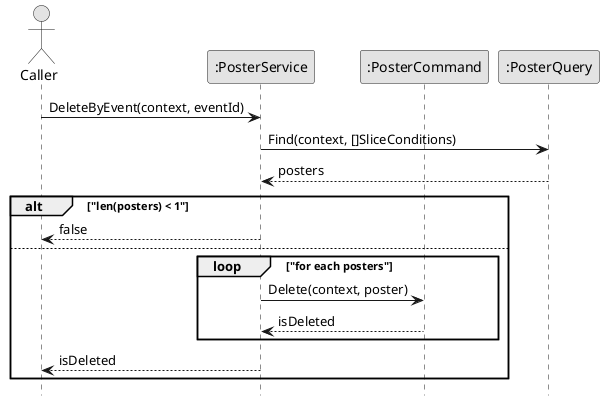 @startuml DeletePoster

skinparam Monochrome true
skinparam Shadowing false
hide footbox

actor Caller
participant ":PosterService" as PosterService
participant ":PosterCommand" as PosterCommand
participant ":PosterQuery" as PosterQuery

Caller->PosterService: DeleteByEvent(context, eventId)
PosterService->PosterQuery: Find(context, []SliceConditions)
PosterQuery-->PosterService: posters

alt "len(posters) < 1"
    PosterService-->Caller: false
else
    loop "for each posters"
        PosterService->PosterCommand: Delete(context, poster)
        PosterCommand-->PosterService: isDeleted
    end
    PosterService-->Caller: isDeleted
end

@enduml